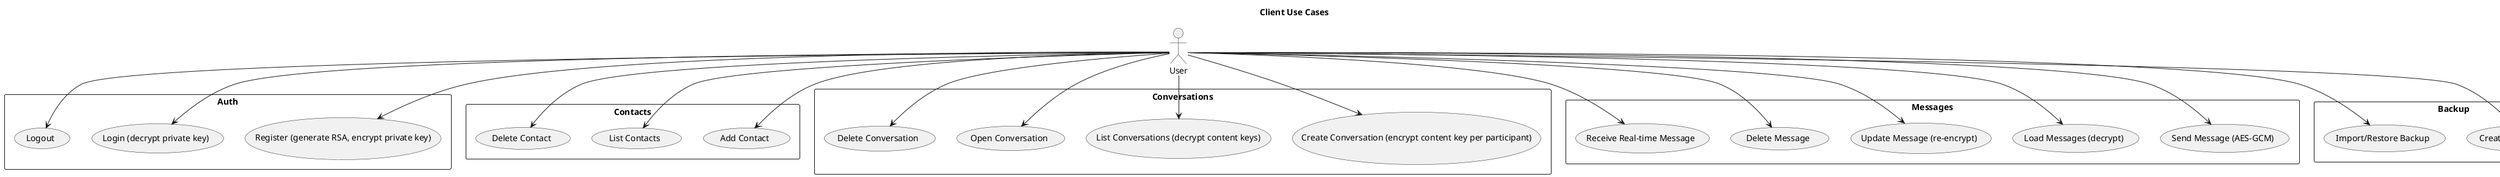 @startuml
title Client Use Cases

actor User

rectangle "Auth" {
  usecase C1 as "Register (generate RSA, encrypt private key)"
  usecase C2 as "Login (decrypt private key)"
  usecase C3 as "Logout"
}

rectangle "Contacts" {
  usecase C4 as "Add Contact"
  usecase C5 as "List Contacts"
  usecase C6 as "Delete Contact"
}

rectangle "Conversations" {
  usecase C7 as "Create Conversation (encrypt content key per participant)"
  usecase C8 as "List Conversations (decrypt content keys)"
  usecase C9 as "Open Conversation"
  usecase C10 as "Delete Conversation"
}

rectangle "Messages" {
  usecase C11 as "Send Message (AES-GCM)"
  usecase C12 as "Load Messages (decrypt)"
  usecase C13 as "Update Message (re-encrypt)"
  usecase C14 as "Delete Message"
  usecase C15 as "Receive Real-time Message"
}

rectangle "Backup" {
  usecase C16 as "Create/Export Backup"
  usecase C17 as "Import/Restore Backup"
}

User --> C1
User --> C2
User --> C3
User --> C4
User --> C5
User --> C6
User --> C7
User --> C8
User --> C9
User --> C10
User --> C11
User --> C12
User --> C13
User --> C14
User --> C15
User --> C16
User --> C17

@enduml

